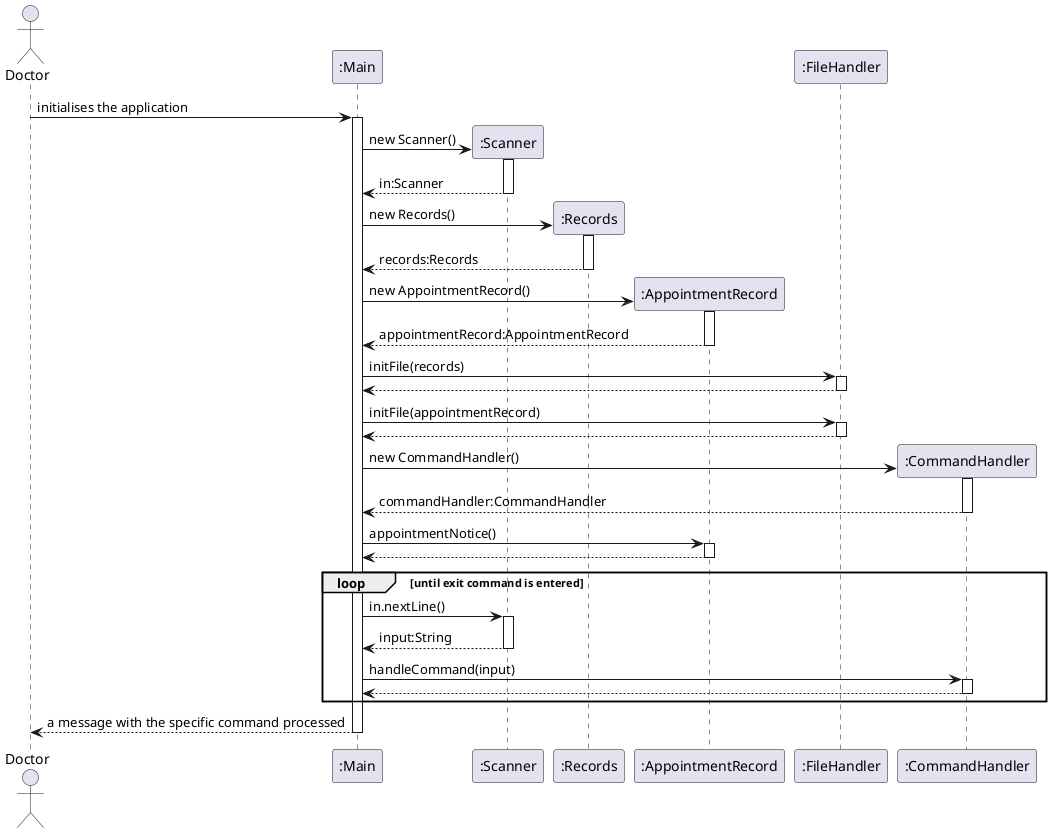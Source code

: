 @startuml
actor Doctor

Doctor -> ":Main" ++: initialises the application

":Main" -> ":Scanner"**: new Scanner()
activate ":Scanner"
":Main" <-- ":Scanner": in:Scanner
deactivate ":Scanner"

":Main" -> ":Records"**: new Records()
activate ":Records"
":Main" <-- ":Records": records:Records
deactivate ":Records"

":Main" -> ":AppointmentRecord"**: new AppointmentRecord()
activate ":AppointmentRecord"
":Main" <-- ":AppointmentRecord": appointmentRecord:AppointmentRecord
deactivate ":AppointmentRecord"

":Main" -> ":FileHandler" ++: initFile(records)
return

":Main" -> ":FileHandler" ++: initFile(appointmentRecord)
return

":Main" -> ":CommandHandler"**: new CommandHandler()
activate ":CommandHandler"
":Main" <-- ":CommandHandler": commandHandler:CommandHandler
deactivate ":CommandHandler"

":Main" -> ":AppointmentRecord" ++: appointmentNotice()
return

loop until exit command is entered
    ":Main" -> ":Scanner" ++: in.nextLine()
    ":Main" <-- ":Scanner": input:String
    deactivate ":Scanner"
    ":Main" -> ":CommandHandler" ++: handleCommand(input)
    return
end

Doctor <-- ":Main": a message with the specific command processed
deactivate ":Main"

@enduml
